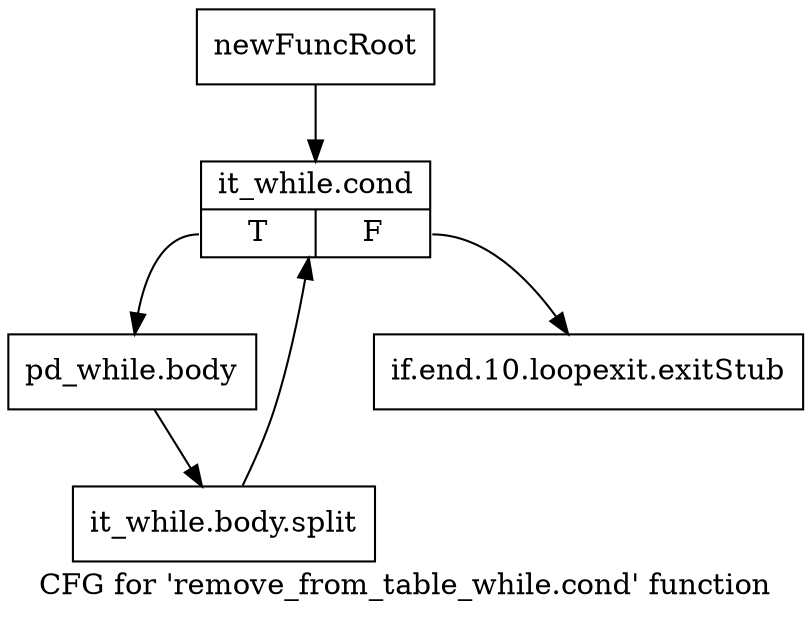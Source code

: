 digraph "CFG for 'remove_from_table_while.cond' function" {
	label="CFG for 'remove_from_table_while.cond' function";

	Node0xa94b6c0 [shape=record,label="{newFuncRoot}"];
	Node0xa94b6c0 -> Node0xa94baf0;
	Node0xa94baa0 [shape=record,label="{if.end.10.loopexit.exitStub}"];
	Node0xa94baf0 [shape=record,label="{it_while.cond|{<s0>T|<s1>F}}"];
	Node0xa94baf0:s0 -> Node0xa94bb40;
	Node0xa94baf0:s1 -> Node0xa94baa0;
	Node0xa94bb40 [shape=record,label="{pd_while.body}"];
	Node0xa94bb40 -> Node0xf30fe20;
	Node0xf30fe20 [shape=record,label="{it_while.body.split}"];
	Node0xf30fe20 -> Node0xa94baf0;
}
